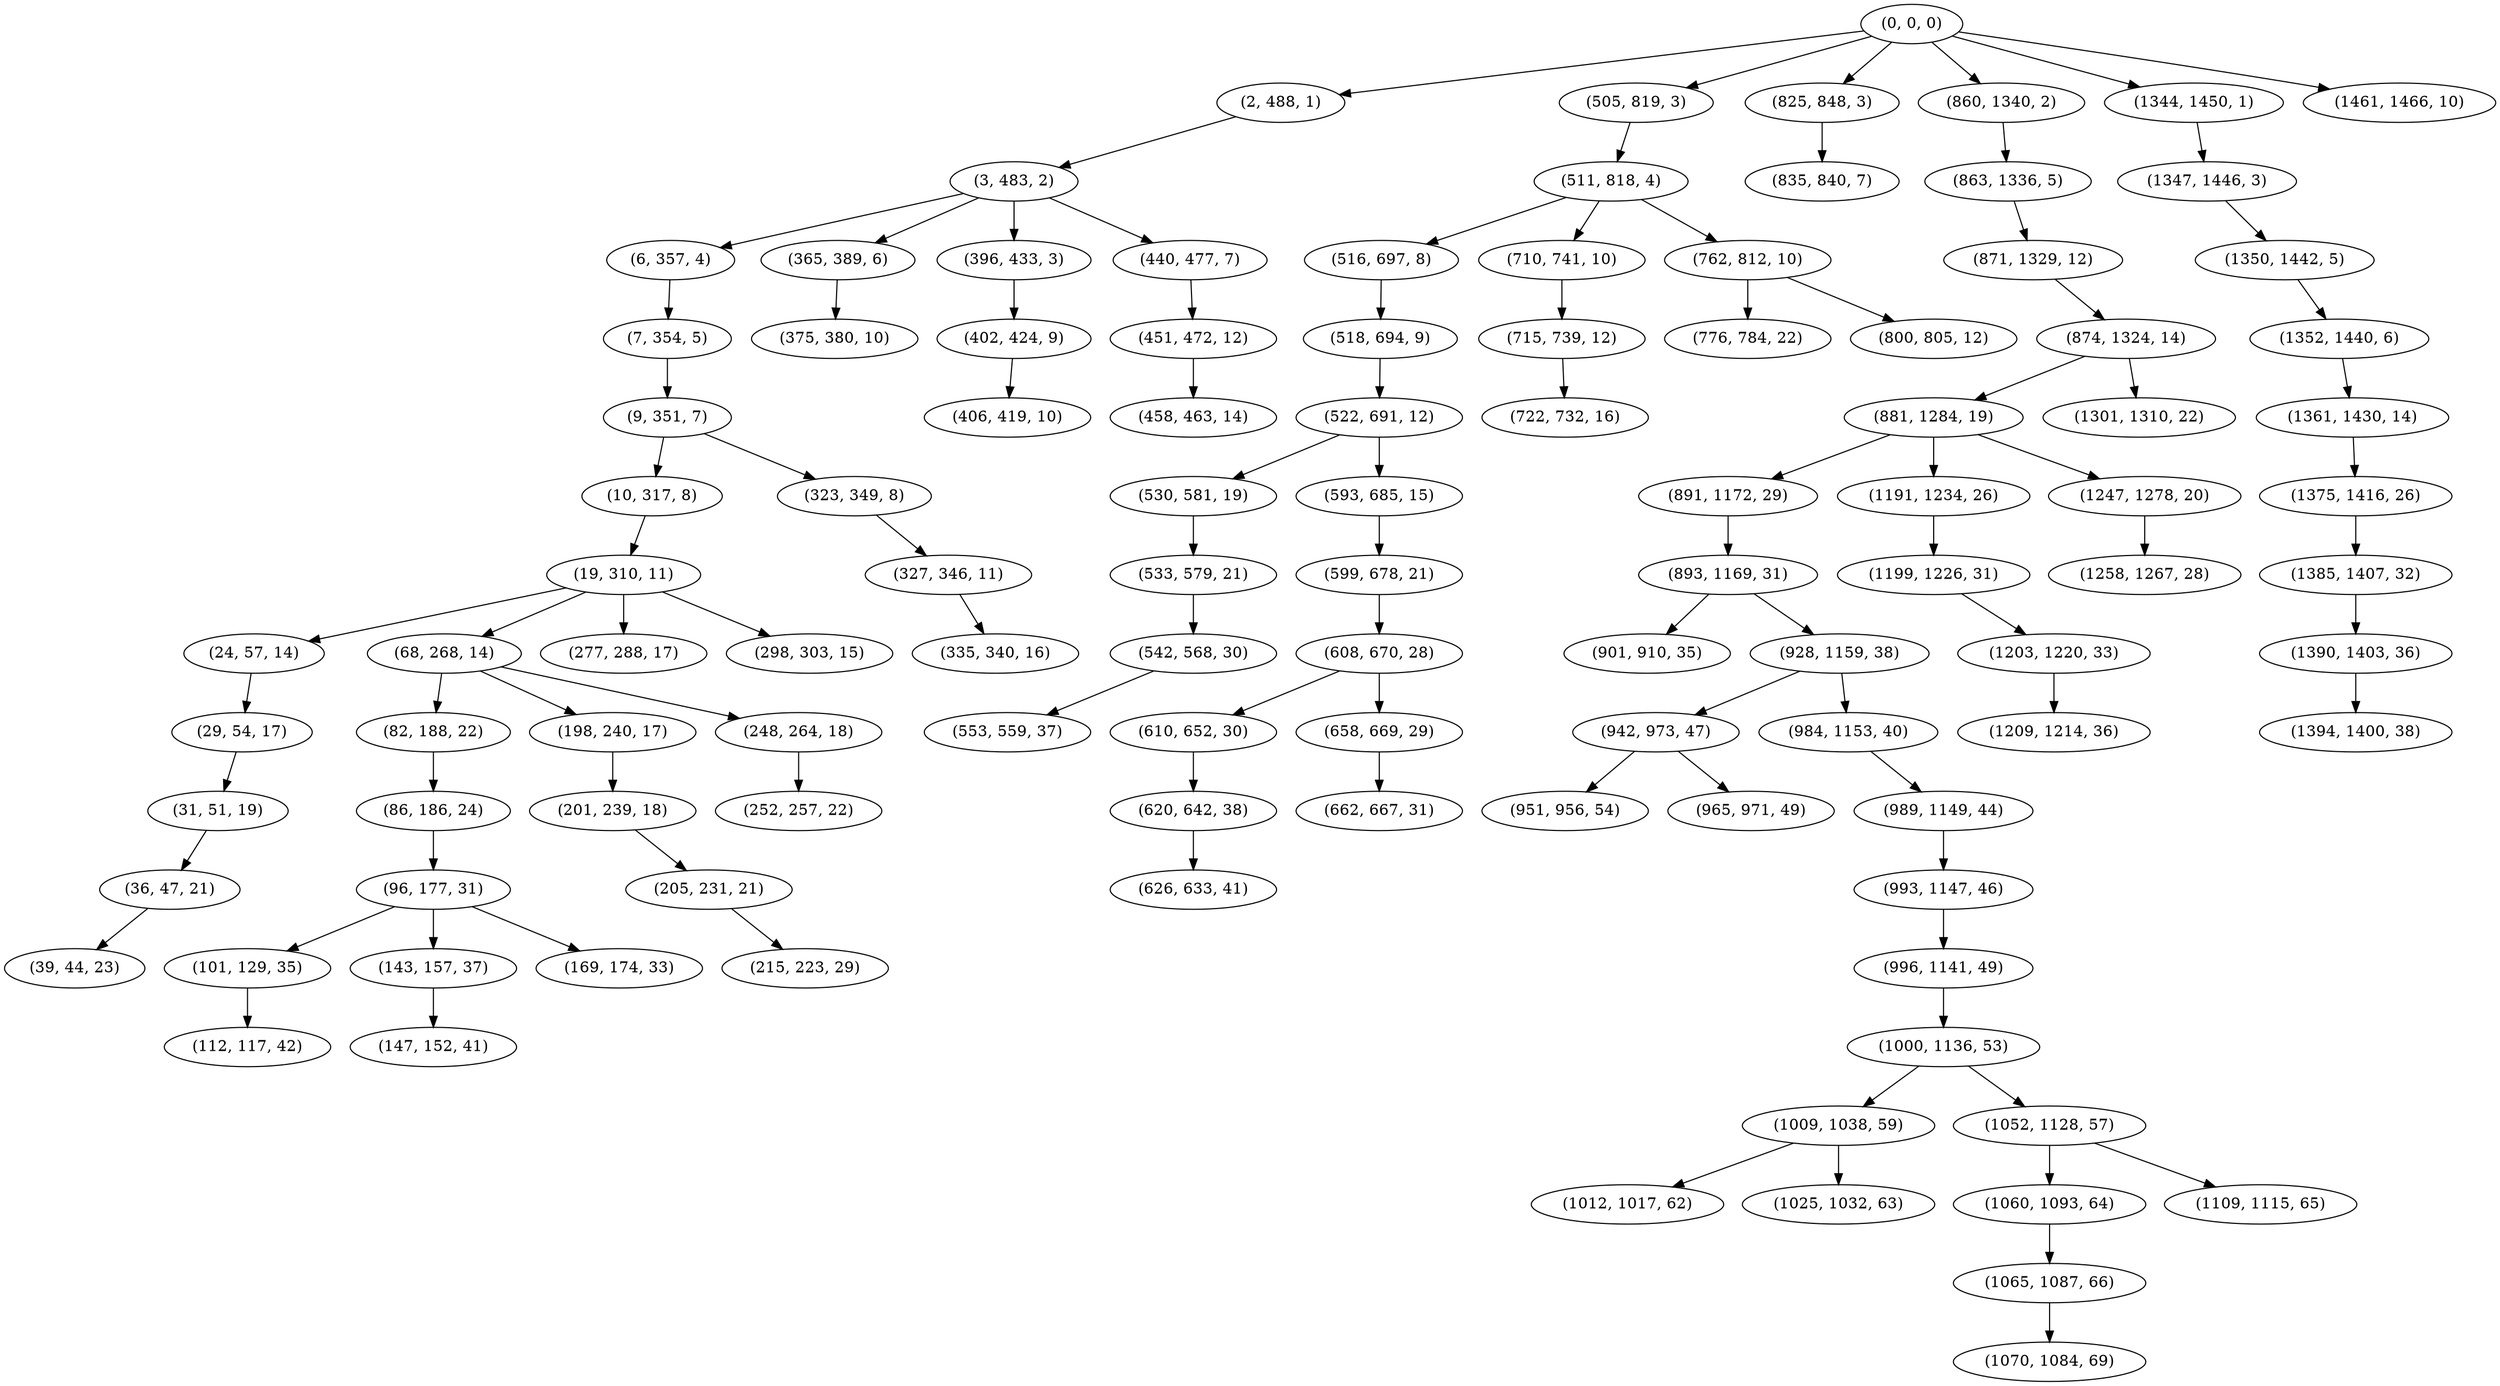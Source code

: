 digraph tree {
    "(0, 0, 0)";
    "(2, 488, 1)";
    "(3, 483, 2)";
    "(6, 357, 4)";
    "(7, 354, 5)";
    "(9, 351, 7)";
    "(10, 317, 8)";
    "(19, 310, 11)";
    "(24, 57, 14)";
    "(29, 54, 17)";
    "(31, 51, 19)";
    "(36, 47, 21)";
    "(39, 44, 23)";
    "(68, 268, 14)";
    "(82, 188, 22)";
    "(86, 186, 24)";
    "(96, 177, 31)";
    "(101, 129, 35)";
    "(112, 117, 42)";
    "(143, 157, 37)";
    "(147, 152, 41)";
    "(169, 174, 33)";
    "(198, 240, 17)";
    "(201, 239, 18)";
    "(205, 231, 21)";
    "(215, 223, 29)";
    "(248, 264, 18)";
    "(252, 257, 22)";
    "(277, 288, 17)";
    "(298, 303, 15)";
    "(323, 349, 8)";
    "(327, 346, 11)";
    "(335, 340, 16)";
    "(365, 389, 6)";
    "(375, 380, 10)";
    "(396, 433, 3)";
    "(402, 424, 9)";
    "(406, 419, 10)";
    "(440, 477, 7)";
    "(451, 472, 12)";
    "(458, 463, 14)";
    "(505, 819, 3)";
    "(511, 818, 4)";
    "(516, 697, 8)";
    "(518, 694, 9)";
    "(522, 691, 12)";
    "(530, 581, 19)";
    "(533, 579, 21)";
    "(542, 568, 30)";
    "(553, 559, 37)";
    "(593, 685, 15)";
    "(599, 678, 21)";
    "(608, 670, 28)";
    "(610, 652, 30)";
    "(620, 642, 38)";
    "(626, 633, 41)";
    "(658, 669, 29)";
    "(662, 667, 31)";
    "(710, 741, 10)";
    "(715, 739, 12)";
    "(722, 732, 16)";
    "(762, 812, 10)";
    "(776, 784, 22)";
    "(800, 805, 12)";
    "(825, 848, 3)";
    "(835, 840, 7)";
    "(860, 1340, 2)";
    "(863, 1336, 5)";
    "(871, 1329, 12)";
    "(874, 1324, 14)";
    "(881, 1284, 19)";
    "(891, 1172, 29)";
    "(893, 1169, 31)";
    "(901, 910, 35)";
    "(928, 1159, 38)";
    "(942, 973, 47)";
    "(951, 956, 54)";
    "(965, 971, 49)";
    "(984, 1153, 40)";
    "(989, 1149, 44)";
    "(993, 1147, 46)";
    "(996, 1141, 49)";
    "(1000, 1136, 53)";
    "(1009, 1038, 59)";
    "(1012, 1017, 62)";
    "(1025, 1032, 63)";
    "(1052, 1128, 57)";
    "(1060, 1093, 64)";
    "(1065, 1087, 66)";
    "(1070, 1084, 69)";
    "(1109, 1115, 65)";
    "(1191, 1234, 26)";
    "(1199, 1226, 31)";
    "(1203, 1220, 33)";
    "(1209, 1214, 36)";
    "(1247, 1278, 20)";
    "(1258, 1267, 28)";
    "(1301, 1310, 22)";
    "(1344, 1450, 1)";
    "(1347, 1446, 3)";
    "(1350, 1442, 5)";
    "(1352, 1440, 6)";
    "(1361, 1430, 14)";
    "(1375, 1416, 26)";
    "(1385, 1407, 32)";
    "(1390, 1403, 36)";
    "(1394, 1400, 38)";
    "(1461, 1466, 10)";
    "(0, 0, 0)" -> "(2, 488, 1)";
    "(0, 0, 0)" -> "(505, 819, 3)";
    "(0, 0, 0)" -> "(825, 848, 3)";
    "(0, 0, 0)" -> "(860, 1340, 2)";
    "(0, 0, 0)" -> "(1344, 1450, 1)";
    "(0, 0, 0)" -> "(1461, 1466, 10)";
    "(2, 488, 1)" -> "(3, 483, 2)";
    "(3, 483, 2)" -> "(6, 357, 4)";
    "(3, 483, 2)" -> "(365, 389, 6)";
    "(3, 483, 2)" -> "(396, 433, 3)";
    "(3, 483, 2)" -> "(440, 477, 7)";
    "(6, 357, 4)" -> "(7, 354, 5)";
    "(7, 354, 5)" -> "(9, 351, 7)";
    "(9, 351, 7)" -> "(10, 317, 8)";
    "(9, 351, 7)" -> "(323, 349, 8)";
    "(10, 317, 8)" -> "(19, 310, 11)";
    "(19, 310, 11)" -> "(24, 57, 14)";
    "(19, 310, 11)" -> "(68, 268, 14)";
    "(19, 310, 11)" -> "(277, 288, 17)";
    "(19, 310, 11)" -> "(298, 303, 15)";
    "(24, 57, 14)" -> "(29, 54, 17)";
    "(29, 54, 17)" -> "(31, 51, 19)";
    "(31, 51, 19)" -> "(36, 47, 21)";
    "(36, 47, 21)" -> "(39, 44, 23)";
    "(68, 268, 14)" -> "(82, 188, 22)";
    "(68, 268, 14)" -> "(198, 240, 17)";
    "(68, 268, 14)" -> "(248, 264, 18)";
    "(82, 188, 22)" -> "(86, 186, 24)";
    "(86, 186, 24)" -> "(96, 177, 31)";
    "(96, 177, 31)" -> "(101, 129, 35)";
    "(96, 177, 31)" -> "(143, 157, 37)";
    "(96, 177, 31)" -> "(169, 174, 33)";
    "(101, 129, 35)" -> "(112, 117, 42)";
    "(143, 157, 37)" -> "(147, 152, 41)";
    "(198, 240, 17)" -> "(201, 239, 18)";
    "(201, 239, 18)" -> "(205, 231, 21)";
    "(205, 231, 21)" -> "(215, 223, 29)";
    "(248, 264, 18)" -> "(252, 257, 22)";
    "(323, 349, 8)" -> "(327, 346, 11)";
    "(327, 346, 11)" -> "(335, 340, 16)";
    "(365, 389, 6)" -> "(375, 380, 10)";
    "(396, 433, 3)" -> "(402, 424, 9)";
    "(402, 424, 9)" -> "(406, 419, 10)";
    "(440, 477, 7)" -> "(451, 472, 12)";
    "(451, 472, 12)" -> "(458, 463, 14)";
    "(505, 819, 3)" -> "(511, 818, 4)";
    "(511, 818, 4)" -> "(516, 697, 8)";
    "(511, 818, 4)" -> "(710, 741, 10)";
    "(511, 818, 4)" -> "(762, 812, 10)";
    "(516, 697, 8)" -> "(518, 694, 9)";
    "(518, 694, 9)" -> "(522, 691, 12)";
    "(522, 691, 12)" -> "(530, 581, 19)";
    "(522, 691, 12)" -> "(593, 685, 15)";
    "(530, 581, 19)" -> "(533, 579, 21)";
    "(533, 579, 21)" -> "(542, 568, 30)";
    "(542, 568, 30)" -> "(553, 559, 37)";
    "(593, 685, 15)" -> "(599, 678, 21)";
    "(599, 678, 21)" -> "(608, 670, 28)";
    "(608, 670, 28)" -> "(610, 652, 30)";
    "(608, 670, 28)" -> "(658, 669, 29)";
    "(610, 652, 30)" -> "(620, 642, 38)";
    "(620, 642, 38)" -> "(626, 633, 41)";
    "(658, 669, 29)" -> "(662, 667, 31)";
    "(710, 741, 10)" -> "(715, 739, 12)";
    "(715, 739, 12)" -> "(722, 732, 16)";
    "(762, 812, 10)" -> "(776, 784, 22)";
    "(762, 812, 10)" -> "(800, 805, 12)";
    "(825, 848, 3)" -> "(835, 840, 7)";
    "(860, 1340, 2)" -> "(863, 1336, 5)";
    "(863, 1336, 5)" -> "(871, 1329, 12)";
    "(871, 1329, 12)" -> "(874, 1324, 14)";
    "(874, 1324, 14)" -> "(881, 1284, 19)";
    "(874, 1324, 14)" -> "(1301, 1310, 22)";
    "(881, 1284, 19)" -> "(891, 1172, 29)";
    "(881, 1284, 19)" -> "(1191, 1234, 26)";
    "(881, 1284, 19)" -> "(1247, 1278, 20)";
    "(891, 1172, 29)" -> "(893, 1169, 31)";
    "(893, 1169, 31)" -> "(901, 910, 35)";
    "(893, 1169, 31)" -> "(928, 1159, 38)";
    "(928, 1159, 38)" -> "(942, 973, 47)";
    "(928, 1159, 38)" -> "(984, 1153, 40)";
    "(942, 973, 47)" -> "(951, 956, 54)";
    "(942, 973, 47)" -> "(965, 971, 49)";
    "(984, 1153, 40)" -> "(989, 1149, 44)";
    "(989, 1149, 44)" -> "(993, 1147, 46)";
    "(993, 1147, 46)" -> "(996, 1141, 49)";
    "(996, 1141, 49)" -> "(1000, 1136, 53)";
    "(1000, 1136, 53)" -> "(1009, 1038, 59)";
    "(1000, 1136, 53)" -> "(1052, 1128, 57)";
    "(1009, 1038, 59)" -> "(1012, 1017, 62)";
    "(1009, 1038, 59)" -> "(1025, 1032, 63)";
    "(1052, 1128, 57)" -> "(1060, 1093, 64)";
    "(1052, 1128, 57)" -> "(1109, 1115, 65)";
    "(1060, 1093, 64)" -> "(1065, 1087, 66)";
    "(1065, 1087, 66)" -> "(1070, 1084, 69)";
    "(1191, 1234, 26)" -> "(1199, 1226, 31)";
    "(1199, 1226, 31)" -> "(1203, 1220, 33)";
    "(1203, 1220, 33)" -> "(1209, 1214, 36)";
    "(1247, 1278, 20)" -> "(1258, 1267, 28)";
    "(1344, 1450, 1)" -> "(1347, 1446, 3)";
    "(1347, 1446, 3)" -> "(1350, 1442, 5)";
    "(1350, 1442, 5)" -> "(1352, 1440, 6)";
    "(1352, 1440, 6)" -> "(1361, 1430, 14)";
    "(1361, 1430, 14)" -> "(1375, 1416, 26)";
    "(1375, 1416, 26)" -> "(1385, 1407, 32)";
    "(1385, 1407, 32)" -> "(1390, 1403, 36)";
    "(1390, 1403, 36)" -> "(1394, 1400, 38)";
}
